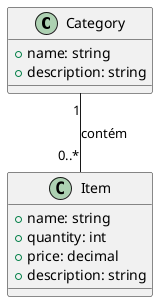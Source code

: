 @startuml

' Definição das classes do modelo
class Category {
    +name: string
    +description: string
}

class Item {
    +name: string
    +quantity: int
    +price: decimal
    +description: string
}

' Relacionamento entre as classes
Category "1" -- "0..*" Item : contém

@enduml
